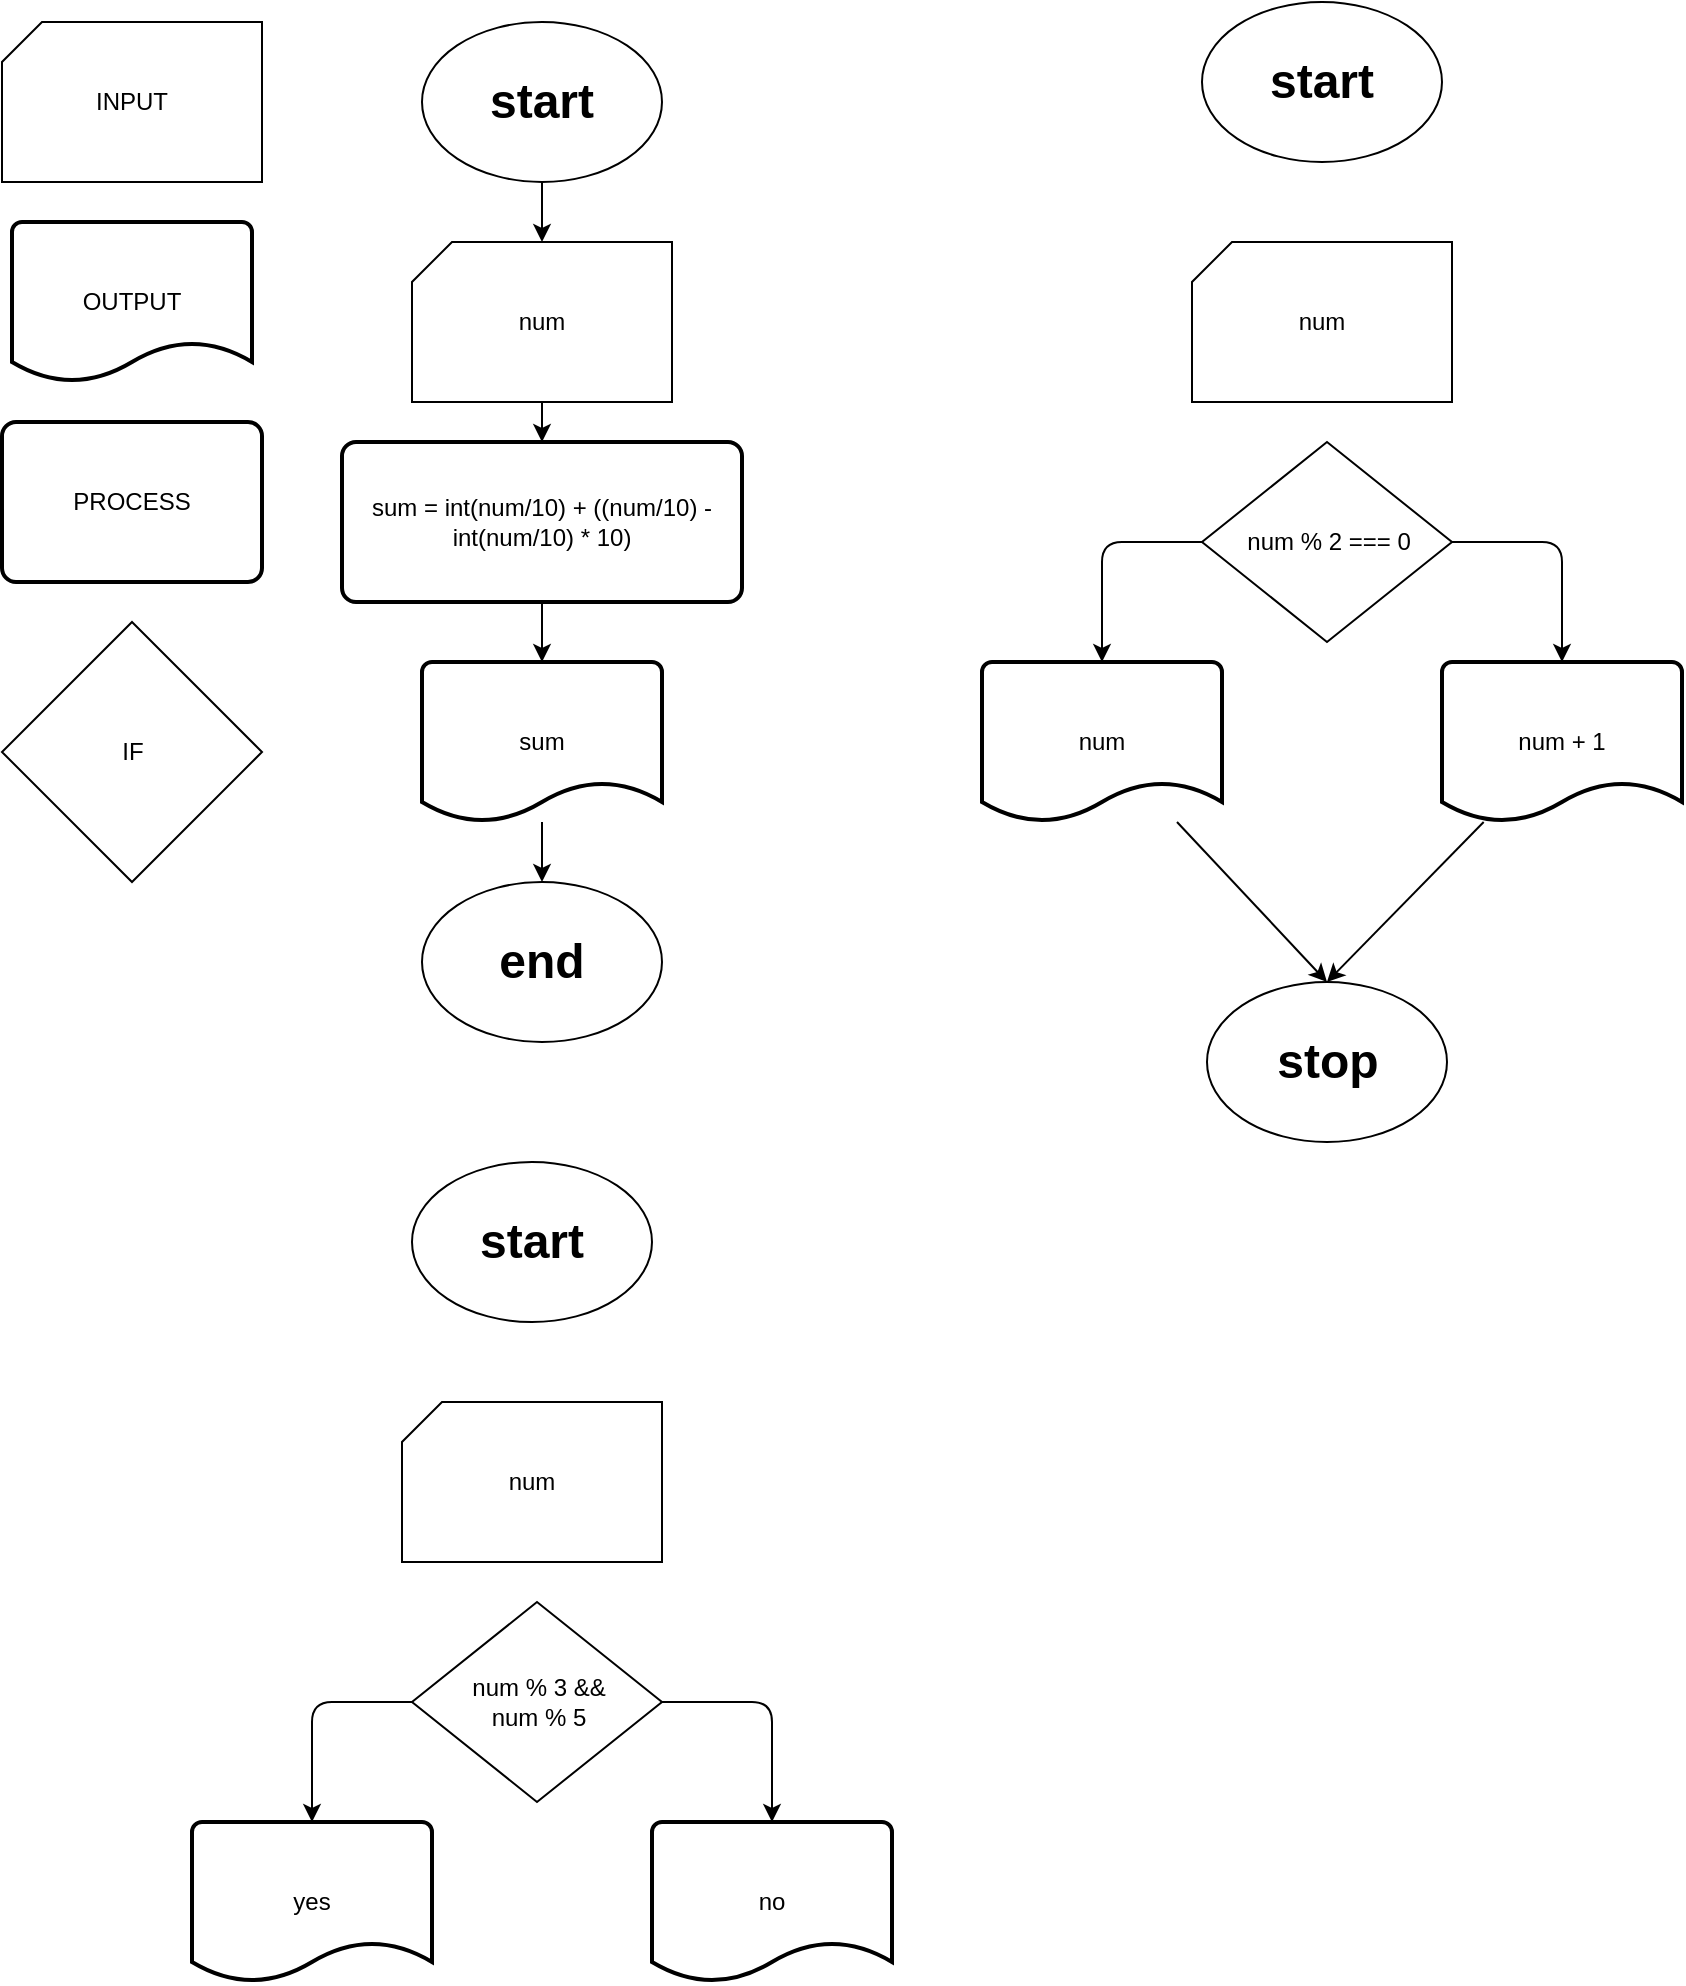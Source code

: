 <mxfile>
    <diagram id="5SiyKpQxmpGvHHw3wf6e" name="Page-1">
        <mxGraphModel dx="878" dy="662" grid="1" gridSize="10" guides="1" tooltips="1" connect="1" arrows="1" fold="1" page="1" pageScale="1" pageWidth="850" pageHeight="1100" math="0" shadow="0">
            <root>
                <mxCell id="0"/>
                <mxCell id="1" parent="0"/>
                <mxCell id="2" value="&lt;h1&gt;start&lt;/h1&gt;" style="ellipse;whiteSpace=wrap;html=1;" vertex="1" parent="1">
                    <mxGeometry x="610" width="120" height="80" as="geometry"/>
                </mxCell>
                <mxCell id="13" value="INPUT" style="shape=card;whiteSpace=wrap;html=1;size=20;" vertex="1" parent="1">
                    <mxGeometry x="10" y="10" width="130" height="80" as="geometry"/>
                </mxCell>
                <mxCell id="14" value="OUTPUT" style="strokeWidth=2;html=1;shape=mxgraph.flowchart.document2;whiteSpace=wrap;size=0.25;" vertex="1" parent="1">
                    <mxGeometry x="15" y="110" width="120" height="80" as="geometry"/>
                </mxCell>
                <mxCell id="15" value="PROCESS" style="rounded=1;whiteSpace=wrap;html=1;absoluteArcSize=1;arcSize=14;strokeWidth=2;" vertex="1" parent="1">
                    <mxGeometry x="10" y="210" width="130" height="80" as="geometry"/>
                </mxCell>
                <mxCell id="24" value="&lt;h1&gt;end&lt;/h1&gt;" style="ellipse;whiteSpace=wrap;html=1;" vertex="1" parent="1">
                    <mxGeometry x="220" y="440" width="120" height="80" as="geometry"/>
                </mxCell>
                <mxCell id="25" style="edgeStyle=none;html=1;entryX=0.5;entryY=0;entryDx=0;entryDy=0;" edge="1" parent="1" source="26" target="28">
                    <mxGeometry relative="1" as="geometry"/>
                </mxCell>
                <mxCell id="26" value="num" style="shape=card;whiteSpace=wrap;html=1;size=20;" vertex="1" parent="1">
                    <mxGeometry x="215" y="120" width="130" height="80" as="geometry"/>
                </mxCell>
                <mxCell id="36" style="edgeStyle=none;html=1;entryX=0.5;entryY=0;entryDx=0;entryDy=0;" edge="1" parent="1" source="27" target="24">
                    <mxGeometry relative="1" as="geometry"/>
                </mxCell>
                <mxCell id="27" value="sum" style="strokeWidth=2;html=1;shape=mxgraph.flowchart.document2;whiteSpace=wrap;size=0.25;" vertex="1" parent="1">
                    <mxGeometry x="220" y="330" width="120" height="80" as="geometry"/>
                </mxCell>
                <mxCell id="35" style="edgeStyle=none;html=1;entryX=0.5;entryY=0;entryDx=0;entryDy=0;entryPerimeter=0;" edge="1" parent="1" source="28" target="27">
                    <mxGeometry relative="1" as="geometry"/>
                </mxCell>
                <mxCell id="28" value="sum = int(num/10) + ((num/10) - int(num/10) * 10)" style="rounded=1;whiteSpace=wrap;html=1;absoluteArcSize=1;arcSize=14;strokeWidth=2;" vertex="1" parent="1">
                    <mxGeometry x="180" y="220" width="200" height="80" as="geometry"/>
                </mxCell>
                <mxCell id="33" style="edgeStyle=none;html=1;" edge="1" parent="1" source="34">
                    <mxGeometry relative="1" as="geometry">
                        <mxPoint x="280" y="120.0" as="targetPoint"/>
                    </mxGeometry>
                </mxCell>
                <mxCell id="34" value="&lt;h1&gt;start&lt;/h1&gt;" style="ellipse;whiteSpace=wrap;html=1;" vertex="1" parent="1">
                    <mxGeometry x="220" y="10" width="120" height="80" as="geometry"/>
                </mxCell>
                <mxCell id="37" value="IF" style="shape=rhombus;html=1;dashed=0;whitespace=wrap;perimeter=rhombusPerimeter;" vertex="1" parent="1">
                    <mxGeometry x="10" y="310" width="130" height="130" as="geometry"/>
                </mxCell>
                <mxCell id="41" value="num" style="shape=card;whiteSpace=wrap;html=1;size=20;" vertex="1" parent="1">
                    <mxGeometry x="605" y="120" width="130" height="80" as="geometry"/>
                </mxCell>
                <mxCell id="46" style="edgeStyle=none;html=1;exitX=1;exitY=0.5;exitDx=0;exitDy=0;entryX=0.5;entryY=0;entryDx=0;entryDy=0;entryPerimeter=0;" edge="1" parent="1" source="42" target="43">
                    <mxGeometry relative="1" as="geometry">
                        <Array as="points">
                            <mxPoint x="790" y="270"/>
                        </Array>
                    </mxGeometry>
                </mxCell>
                <mxCell id="48" style="edgeStyle=none;html=1;exitX=0;exitY=0.5;exitDx=0;exitDy=0;entryX=0.5;entryY=0;entryDx=0;entryDy=0;entryPerimeter=0;" edge="1" parent="1" source="42" target="44">
                    <mxGeometry relative="1" as="geometry">
                        <Array as="points">
                            <mxPoint x="560" y="270"/>
                        </Array>
                    </mxGeometry>
                </mxCell>
                <mxCell id="42" value="num % 2 === 0" style="shape=rhombus;html=1;dashed=0;whitespace=wrap;perimeter=rhombusPerimeter;" vertex="1" parent="1">
                    <mxGeometry x="610" y="220" width="125" height="100" as="geometry"/>
                </mxCell>
                <mxCell id="57" style="edgeStyle=none;html=1;entryX=0.5;entryY=0;entryDx=0;entryDy=0;" edge="1" parent="1" source="43" target="58">
                    <mxGeometry relative="1" as="geometry">
                        <mxPoint x="670" y="480" as="targetPoint"/>
                    </mxGeometry>
                </mxCell>
                <mxCell id="43" value="num + 1" style="strokeWidth=2;html=1;shape=mxgraph.flowchart.document2;whiteSpace=wrap;size=0.25;" vertex="1" parent="1">
                    <mxGeometry x="730" y="330" width="120" height="80" as="geometry"/>
                </mxCell>
                <mxCell id="56" style="edgeStyle=none;html=1;entryX=0.5;entryY=0;entryDx=0;entryDy=0;" edge="1" parent="1" source="44" target="58">
                    <mxGeometry relative="1" as="geometry">
                        <mxPoint x="670" y="480" as="targetPoint"/>
                    </mxGeometry>
                </mxCell>
                <mxCell id="44" value="num" style="strokeWidth=2;html=1;shape=mxgraph.flowchart.document2;whiteSpace=wrap;size=0.25;" vertex="1" parent="1">
                    <mxGeometry x="500" y="330" width="120" height="80" as="geometry"/>
                </mxCell>
                <mxCell id="49" value="&lt;h1&gt;start&lt;/h1&gt;" style="ellipse;whiteSpace=wrap;html=1;" vertex="1" parent="1">
                    <mxGeometry x="215" y="580" width="120" height="80" as="geometry"/>
                </mxCell>
                <mxCell id="50" value="num" style="shape=card;whiteSpace=wrap;html=1;size=20;" vertex="1" parent="1">
                    <mxGeometry x="210" y="700" width="130" height="80" as="geometry"/>
                </mxCell>
                <mxCell id="51" style="edgeStyle=none;html=1;exitX=1;exitY=0.5;exitDx=0;exitDy=0;entryX=0.5;entryY=0;entryDx=0;entryDy=0;entryPerimeter=0;" edge="1" parent="1" source="53" target="54">
                    <mxGeometry relative="1" as="geometry">
                        <Array as="points">
                            <mxPoint x="395" y="850"/>
                        </Array>
                    </mxGeometry>
                </mxCell>
                <mxCell id="52" style="edgeStyle=none;html=1;exitX=0;exitY=0.5;exitDx=0;exitDy=0;entryX=0.5;entryY=0;entryDx=0;entryDy=0;entryPerimeter=0;" edge="1" parent="1" source="53" target="55">
                    <mxGeometry relative="1" as="geometry">
                        <Array as="points">
                            <mxPoint x="165" y="850"/>
                        </Array>
                    </mxGeometry>
                </mxCell>
                <mxCell id="53" value="num % 3 &amp;amp;&amp;amp;&lt;br&gt;num % 5" style="shape=rhombus;html=1;dashed=0;whitespace=wrap;perimeter=rhombusPerimeter;" vertex="1" parent="1">
                    <mxGeometry x="215" y="800" width="125" height="100" as="geometry"/>
                </mxCell>
                <mxCell id="54" value="no" style="strokeWidth=2;html=1;shape=mxgraph.flowchart.document2;whiteSpace=wrap;size=0.25;" vertex="1" parent="1">
                    <mxGeometry x="335" y="910" width="120" height="80" as="geometry"/>
                </mxCell>
                <mxCell id="55" value="yes" style="strokeWidth=2;html=1;shape=mxgraph.flowchart.document2;whiteSpace=wrap;size=0.25;" vertex="1" parent="1">
                    <mxGeometry x="105" y="910" width="120" height="80" as="geometry"/>
                </mxCell>
                <mxCell id="58" value="&lt;h1&gt;stop&lt;/h1&gt;" style="ellipse;whiteSpace=wrap;html=1;" vertex="1" parent="1">
                    <mxGeometry x="612.5" y="490" width="120" height="80" as="geometry"/>
                </mxCell>
            </root>
        </mxGraphModel>
    </diagram>
</mxfile>